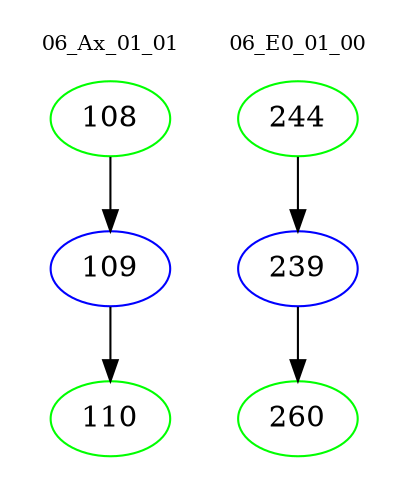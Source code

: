 digraph{
subgraph cluster_0 {
color = white
label = "06_Ax_01_01";
fontsize=10;
T0_108 [label="108", color="green"]
T0_108 -> T0_109 [color="black"]
T0_109 [label="109", color="blue"]
T0_109 -> T0_110 [color="black"]
T0_110 [label="110", color="green"]
}
subgraph cluster_1 {
color = white
label = "06_E0_01_00";
fontsize=10;
T1_244 [label="244", color="green"]
T1_244 -> T1_239 [color="black"]
T1_239 [label="239", color="blue"]
T1_239 -> T1_260 [color="black"]
T1_260 [label="260", color="green"]
}
}
